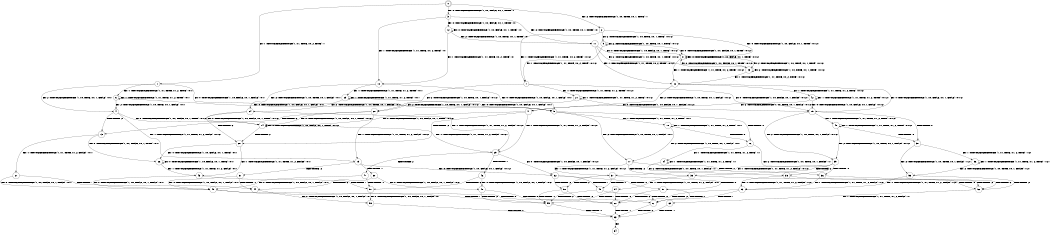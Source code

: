 digraph BCG {
size = "7, 10.5";
center = TRUE;
node [shape = circle];
0 [peripheries = 2];
0 -> 1 [label = "EX !1 !ATOMIC_EXCH_BRANCH (1, +1, TRUE, +0, 2, TRUE) !::"];
0 -> 2 [label = "EX !2 !ATOMIC_EXCH_BRANCH (1, +0, TRUE, +0, 1, TRUE) !::"];
0 -> 3 [label = "EX !0 !ATOMIC_EXCH_BRANCH (1, +0, FALSE, +0, 1, TRUE) !::"];
1 -> 4 [label = "EX !2 !ATOMIC_EXCH_BRANCH (1, +0, TRUE, +0, 1, FALSE) !:0:1:"];
1 -> 5 [label = "EX !0 !ATOMIC_EXCH_BRANCH (1, +0, FALSE, +0, 1, FALSE) !:0:1:"];
1 -> 6 [label = "EX !1 !ATOMIC_EXCH_BRANCH (1, +1, TRUE, +1, 2, TRUE) !:0:1:"];
2 -> 7 [label = "EX !1 !ATOMIC_EXCH_BRANCH (1, +1, TRUE, +0, 2, TRUE) !:0:1:2:"];
2 -> 8 [label = "EX !0 !ATOMIC_EXCH_BRANCH (1, +0, FALSE, +0, 1, TRUE) !:0:1:2:"];
2 -> 9 [label = "EX !2 !ATOMIC_EXCH_BRANCH (1, +0, TRUE, +0, 1, TRUE) !:0:1:2:"];
3 -> 10 [label = "EX !1 !ATOMIC_EXCH_BRANCH (1, +1, TRUE, +0, 2, TRUE) !:0:"];
3 -> 11 [label = "EX !2 !ATOMIC_EXCH_BRANCH (1, +0, TRUE, +0, 1, TRUE) !:0:"];
3 -> 12 [label = "EX !0 !ATOMIC_EXCH_BRANCH (1, +0, FALSE, +0, 1, TRUE) !:0:"];
4 -> 13 [label = "TERMINATE !2"];
4 -> 14 [label = "EX !0 !ATOMIC_EXCH_BRANCH (1, +0, FALSE, +0, 1, TRUE) !:0:1:2:"];
4 -> 15 [label = "EX !1 !ATOMIC_EXCH_BRANCH (1, +1, TRUE, +1, 2, FALSE) !:0:1:2:"];
5 -> 16 [label = "TERMINATE !0"];
5 -> 17 [label = "EX !2 !ATOMIC_EXCH_BRANCH (1, +0, TRUE, +0, 1, FALSE) !:0:1:"];
5 -> 18 [label = "EX !1 !ATOMIC_EXCH_BRANCH (1, +1, TRUE, +1, 2, TRUE) !:0:1:"];
6 -> 4 [label = "EX !2 !ATOMIC_EXCH_BRANCH (1, +0, TRUE, +0, 1, FALSE) !:0:1:"];
6 -> 5 [label = "EX !0 !ATOMIC_EXCH_BRANCH (1, +0, FALSE, +0, 1, FALSE) !:0:1:"];
6 -> 6 [label = "EX !1 !ATOMIC_EXCH_BRANCH (1, +1, TRUE, +1, 2, TRUE) !:0:1:"];
7 -> 19 [label = "EX !0 !ATOMIC_EXCH_BRANCH (1, +0, FALSE, +0, 1, FALSE) !:0:1:2:"];
7 -> 20 [label = "EX !2 !ATOMIC_EXCH_BRANCH (1, +0, TRUE, +0, 1, FALSE) !:0:1:2:"];
7 -> 21 [label = "EX !1 !ATOMIC_EXCH_BRANCH (1, +1, TRUE, +1, 2, TRUE) !:0:1:2:"];
8 -> 22 [label = "EX !1 !ATOMIC_EXCH_BRANCH (1, +1, TRUE, +0, 2, TRUE) !:0:1:2:"];
8 -> 23 [label = "EX !2 !ATOMIC_EXCH_BRANCH (1, +0, TRUE, +0, 1, TRUE) !:0:1:2:"];
8 -> 8 [label = "EX !0 !ATOMIC_EXCH_BRANCH (1, +0, FALSE, +0, 1, TRUE) !:0:1:2:"];
9 -> 7 [label = "EX !1 !ATOMIC_EXCH_BRANCH (1, +1, TRUE, +0, 2, TRUE) !:0:1:2:"];
9 -> 8 [label = "EX !0 !ATOMIC_EXCH_BRANCH (1, +0, FALSE, +0, 1, TRUE) !:0:1:2:"];
9 -> 9 [label = "EX !2 !ATOMIC_EXCH_BRANCH (1, +0, TRUE, +0, 1, TRUE) !:0:1:2:"];
10 -> 24 [label = "EX !2 !ATOMIC_EXCH_BRANCH (1, +0, TRUE, +0, 1, FALSE) !:0:1:"];
10 -> 25 [label = "EX !1 !ATOMIC_EXCH_BRANCH (1, +1, TRUE, +1, 2, TRUE) !:0:1:"];
10 -> 5 [label = "EX !0 !ATOMIC_EXCH_BRANCH (1, +0, FALSE, +0, 1, FALSE) !:0:1:"];
11 -> 22 [label = "EX !1 !ATOMIC_EXCH_BRANCH (1, +1, TRUE, +0, 2, TRUE) !:0:1:2:"];
11 -> 23 [label = "EX !2 !ATOMIC_EXCH_BRANCH (1, +0, TRUE, +0, 1, TRUE) !:0:1:2:"];
11 -> 8 [label = "EX !0 !ATOMIC_EXCH_BRANCH (1, +0, FALSE, +0, 1, TRUE) !:0:1:2:"];
12 -> 10 [label = "EX !1 !ATOMIC_EXCH_BRANCH (1, +1, TRUE, +0, 2, TRUE) !:0:"];
12 -> 11 [label = "EX !2 !ATOMIC_EXCH_BRANCH (1, +0, TRUE, +0, 1, TRUE) !:0:"];
12 -> 12 [label = "EX !0 !ATOMIC_EXCH_BRANCH (1, +0, FALSE, +0, 1, TRUE) !:0:"];
13 -> 26 [label = "EX !0 !ATOMIC_EXCH_BRANCH (1, +0, FALSE, +0, 1, TRUE) !:0:1:"];
13 -> 27 [label = "EX !1 !ATOMIC_EXCH_BRANCH (1, +1, TRUE, +1, 2, FALSE) !:0:1:"];
14 -> 28 [label = "TERMINATE !2"];
14 -> 29 [label = "EX !1 !ATOMIC_EXCH_BRANCH (1, +1, TRUE, +1, 2, FALSE) !:0:1:2:"];
14 -> 14 [label = "EX !0 !ATOMIC_EXCH_BRANCH (1, +0, FALSE, +0, 1, TRUE) !:0:1:2:"];
15 -> 30 [label = "TERMINATE !1"];
15 -> 31 [label = "TERMINATE !2"];
15 -> 32 [label = "EX !0 !ATOMIC_EXCH_BRANCH (1, +0, FALSE, +0, 1, FALSE) !:0:1:2:"];
16 -> 33 [label = "EX !2 !ATOMIC_EXCH_BRANCH (1, +0, TRUE, +0, 1, FALSE) !:1:"];
16 -> 34 [label = "EX !1 !ATOMIC_EXCH_BRANCH (1, +1, TRUE, +1, 2, TRUE) !:1:"];
17 -> 35 [label = "TERMINATE !2"];
17 -> 36 [label = "TERMINATE !0"];
17 -> 37 [label = "EX !1 !ATOMIC_EXCH_BRANCH (1, +1, TRUE, +1, 2, FALSE) !:0:1:2:"];
18 -> 16 [label = "TERMINATE !0"];
18 -> 17 [label = "EX !2 !ATOMIC_EXCH_BRANCH (1, +0, TRUE, +0, 1, FALSE) !:0:1:"];
18 -> 18 [label = "EX !1 !ATOMIC_EXCH_BRANCH (1, +1, TRUE, +1, 2, TRUE) !:0:1:"];
19 -> 38 [label = "TERMINATE !0"];
19 -> 39 [label = "EX !2 !ATOMIC_EXCH_BRANCH (1, +0, TRUE, +0, 1, FALSE) !:0:1:2:"];
19 -> 40 [label = "EX !1 !ATOMIC_EXCH_BRANCH (1, +1, TRUE, +1, 2, TRUE) !:0:1:2:"];
20 -> 13 [label = "TERMINATE !2"];
20 -> 14 [label = "EX !0 !ATOMIC_EXCH_BRANCH (1, +0, FALSE, +0, 1, TRUE) !:0:1:2:"];
20 -> 15 [label = "EX !1 !ATOMIC_EXCH_BRANCH (1, +1, TRUE, +1, 2, FALSE) !:0:1:2:"];
21 -> 19 [label = "EX !0 !ATOMIC_EXCH_BRANCH (1, +0, FALSE, +0, 1, FALSE) !:0:1:2:"];
21 -> 20 [label = "EX !2 !ATOMIC_EXCH_BRANCH (1, +0, TRUE, +0, 1, FALSE) !:0:1:2:"];
21 -> 21 [label = "EX !1 !ATOMIC_EXCH_BRANCH (1, +1, TRUE, +1, 2, TRUE) !:0:1:2:"];
22 -> 41 [label = "EX !2 !ATOMIC_EXCH_BRANCH (1, +0, TRUE, +0, 1, FALSE) !:0:1:2:"];
22 -> 42 [label = "EX !1 !ATOMIC_EXCH_BRANCH (1, +1, TRUE, +1, 2, TRUE) !:0:1:2:"];
22 -> 19 [label = "EX !0 !ATOMIC_EXCH_BRANCH (1, +0, FALSE, +0, 1, FALSE) !:0:1:2:"];
23 -> 22 [label = "EX !1 !ATOMIC_EXCH_BRANCH (1, +1, TRUE, +0, 2, TRUE) !:0:1:2:"];
23 -> 23 [label = "EX !2 !ATOMIC_EXCH_BRANCH (1, +0, TRUE, +0, 1, TRUE) !:0:1:2:"];
23 -> 8 [label = "EX !0 !ATOMIC_EXCH_BRANCH (1, +0, FALSE, +0, 1, TRUE) !:0:1:2:"];
24 -> 28 [label = "TERMINATE !2"];
24 -> 29 [label = "EX !1 !ATOMIC_EXCH_BRANCH (1, +1, TRUE, +1, 2, FALSE) !:0:1:2:"];
24 -> 14 [label = "EX !0 !ATOMIC_EXCH_BRANCH (1, +0, FALSE, +0, 1, TRUE) !:0:1:2:"];
25 -> 24 [label = "EX !2 !ATOMIC_EXCH_BRANCH (1, +0, TRUE, +0, 1, FALSE) !:0:1:"];
25 -> 25 [label = "EX !1 !ATOMIC_EXCH_BRANCH (1, +1, TRUE, +1, 2, TRUE) !:0:1:"];
25 -> 5 [label = "EX !0 !ATOMIC_EXCH_BRANCH (1, +0, FALSE, +0, 1, FALSE) !:0:1:"];
26 -> 43 [label = "EX !1 !ATOMIC_EXCH_BRANCH (1, +1, TRUE, +1, 2, FALSE) !:0:1:"];
26 -> 26 [label = "EX !0 !ATOMIC_EXCH_BRANCH (1, +0, FALSE, +0, 1, TRUE) !:0:1:"];
27 -> 44 [label = "TERMINATE !1"];
27 -> 45 [label = "EX !0 !ATOMIC_EXCH_BRANCH (1, +0, FALSE, +0, 1, FALSE) !:0:1:"];
28 -> 43 [label = "EX !1 !ATOMIC_EXCH_BRANCH (1, +1, TRUE, +1, 2, FALSE) !:0:1:"];
28 -> 26 [label = "EX !0 !ATOMIC_EXCH_BRANCH (1, +0, FALSE, +0, 1, TRUE) !:0:1:"];
29 -> 46 [label = "TERMINATE !1"];
29 -> 47 [label = "TERMINATE !2"];
29 -> 32 [label = "EX !0 !ATOMIC_EXCH_BRANCH (1, +0, FALSE, +0, 1, FALSE) !:0:1:2:"];
30 -> 44 [label = "TERMINATE !2"];
30 -> 48 [label = "EX !0 !ATOMIC_EXCH_BRANCH (1, +0, FALSE, +0, 1, FALSE) !:0:2:"];
31 -> 44 [label = "TERMINATE !1"];
31 -> 45 [label = "EX !0 !ATOMIC_EXCH_BRANCH (1, +0, FALSE, +0, 1, FALSE) !:0:1:"];
32 -> 49 [label = "TERMINATE !1"];
32 -> 50 [label = "TERMINATE !2"];
32 -> 51 [label = "TERMINATE !0"];
33 -> 52 [label = "TERMINATE !2"];
33 -> 53 [label = "EX !1 !ATOMIC_EXCH_BRANCH (1, +1, TRUE, +1, 2, FALSE) !:1:2:"];
34 -> 33 [label = "EX !2 !ATOMIC_EXCH_BRANCH (1, +0, TRUE, +0, 1, FALSE) !:1:"];
34 -> 34 [label = "EX !1 !ATOMIC_EXCH_BRANCH (1, +1, TRUE, +1, 2, TRUE) !:1:"];
35 -> 52 [label = "TERMINATE !0"];
35 -> 54 [label = "EX !1 !ATOMIC_EXCH_BRANCH (1, +1, TRUE, +1, 2, FALSE) !:0:1:"];
36 -> 52 [label = "TERMINATE !2"];
36 -> 53 [label = "EX !1 !ATOMIC_EXCH_BRANCH (1, +1, TRUE, +1, 2, FALSE) !:1:2:"];
37 -> 49 [label = "TERMINATE !1"];
37 -> 50 [label = "TERMINATE !2"];
37 -> 51 [label = "TERMINATE !0"];
38 -> 55 [label = "EX !2 !ATOMIC_EXCH_BRANCH (1, +0, TRUE, +0, 1, FALSE) !:1:2:"];
38 -> 56 [label = "EX !1 !ATOMIC_EXCH_BRANCH (1, +1, TRUE, +1, 2, TRUE) !:1:2:"];
39 -> 35 [label = "TERMINATE !2"];
39 -> 36 [label = "TERMINATE !0"];
39 -> 37 [label = "EX !1 !ATOMIC_EXCH_BRANCH (1, +1, TRUE, +1, 2, FALSE) !:0:1:2:"];
40 -> 38 [label = "TERMINATE !0"];
40 -> 39 [label = "EX !2 !ATOMIC_EXCH_BRANCH (1, +0, TRUE, +0, 1, FALSE) !:0:1:2:"];
40 -> 40 [label = "EX !1 !ATOMIC_EXCH_BRANCH (1, +1, TRUE, +1, 2, TRUE) !:0:1:2:"];
41 -> 28 [label = "TERMINATE !2"];
41 -> 29 [label = "EX !1 !ATOMIC_EXCH_BRANCH (1, +1, TRUE, +1, 2, FALSE) !:0:1:2:"];
41 -> 14 [label = "EX !0 !ATOMIC_EXCH_BRANCH (1, +0, FALSE, +0, 1, TRUE) !:0:1:2:"];
42 -> 41 [label = "EX !2 !ATOMIC_EXCH_BRANCH (1, +0, TRUE, +0, 1, FALSE) !:0:1:2:"];
42 -> 42 [label = "EX !1 !ATOMIC_EXCH_BRANCH (1, +1, TRUE, +1, 2, TRUE) !:0:1:2:"];
42 -> 19 [label = "EX !0 !ATOMIC_EXCH_BRANCH (1, +0, FALSE, +0, 1, FALSE) !:0:1:2:"];
43 -> 57 [label = "TERMINATE !1"];
43 -> 45 [label = "EX !0 !ATOMIC_EXCH_BRANCH (1, +0, FALSE, +0, 1, FALSE) !:0:1:"];
44 -> 58 [label = "EX !0 !ATOMIC_EXCH_BRANCH (1, +0, FALSE, +0, 1, FALSE) !:0:"];
45 -> 59 [label = "TERMINATE !1"];
45 -> 60 [label = "TERMINATE !0"];
46 -> 57 [label = "TERMINATE !2"];
46 -> 48 [label = "EX !0 !ATOMIC_EXCH_BRANCH (1, +0, FALSE, +0, 1, FALSE) !:0:2:"];
47 -> 57 [label = "TERMINATE !1"];
47 -> 45 [label = "EX !0 !ATOMIC_EXCH_BRANCH (1, +0, FALSE, +0, 1, FALSE) !:0:1:"];
48 -> 59 [label = "TERMINATE !2"];
48 -> 61 [label = "TERMINATE !0"];
49 -> 59 [label = "TERMINATE !2"];
49 -> 61 [label = "TERMINATE !0"];
50 -> 59 [label = "TERMINATE !1"];
50 -> 60 [label = "TERMINATE !0"];
51 -> 61 [label = "TERMINATE !1"];
51 -> 60 [label = "TERMINATE !2"];
52 -> 62 [label = "EX !1 !ATOMIC_EXCH_BRANCH (1, +1, TRUE, +1, 2, FALSE) !:1:"];
53 -> 61 [label = "TERMINATE !1"];
53 -> 60 [label = "TERMINATE !2"];
54 -> 59 [label = "TERMINATE !1"];
54 -> 60 [label = "TERMINATE !0"];
55 -> 52 [label = "TERMINATE !2"];
55 -> 53 [label = "EX !1 !ATOMIC_EXCH_BRANCH (1, +1, TRUE, +1, 2, FALSE) !:1:2:"];
56 -> 55 [label = "EX !2 !ATOMIC_EXCH_BRANCH (1, +0, TRUE, +0, 1, FALSE) !:1:2:"];
56 -> 56 [label = "EX !1 !ATOMIC_EXCH_BRANCH (1, +1, TRUE, +1, 2, TRUE) !:1:2:"];
57 -> 58 [label = "EX !0 !ATOMIC_EXCH_BRANCH (1, +0, FALSE, +0, 1, FALSE) !:0:"];
58 -> 63 [label = "TERMINATE !0"];
59 -> 63 [label = "TERMINATE !0"];
60 -> 63 [label = "TERMINATE !1"];
61 -> 63 [label = "TERMINATE !2"];
62 -> 63 [label = "TERMINATE !1"];
63 -> 64 [label = "exit"];
}

